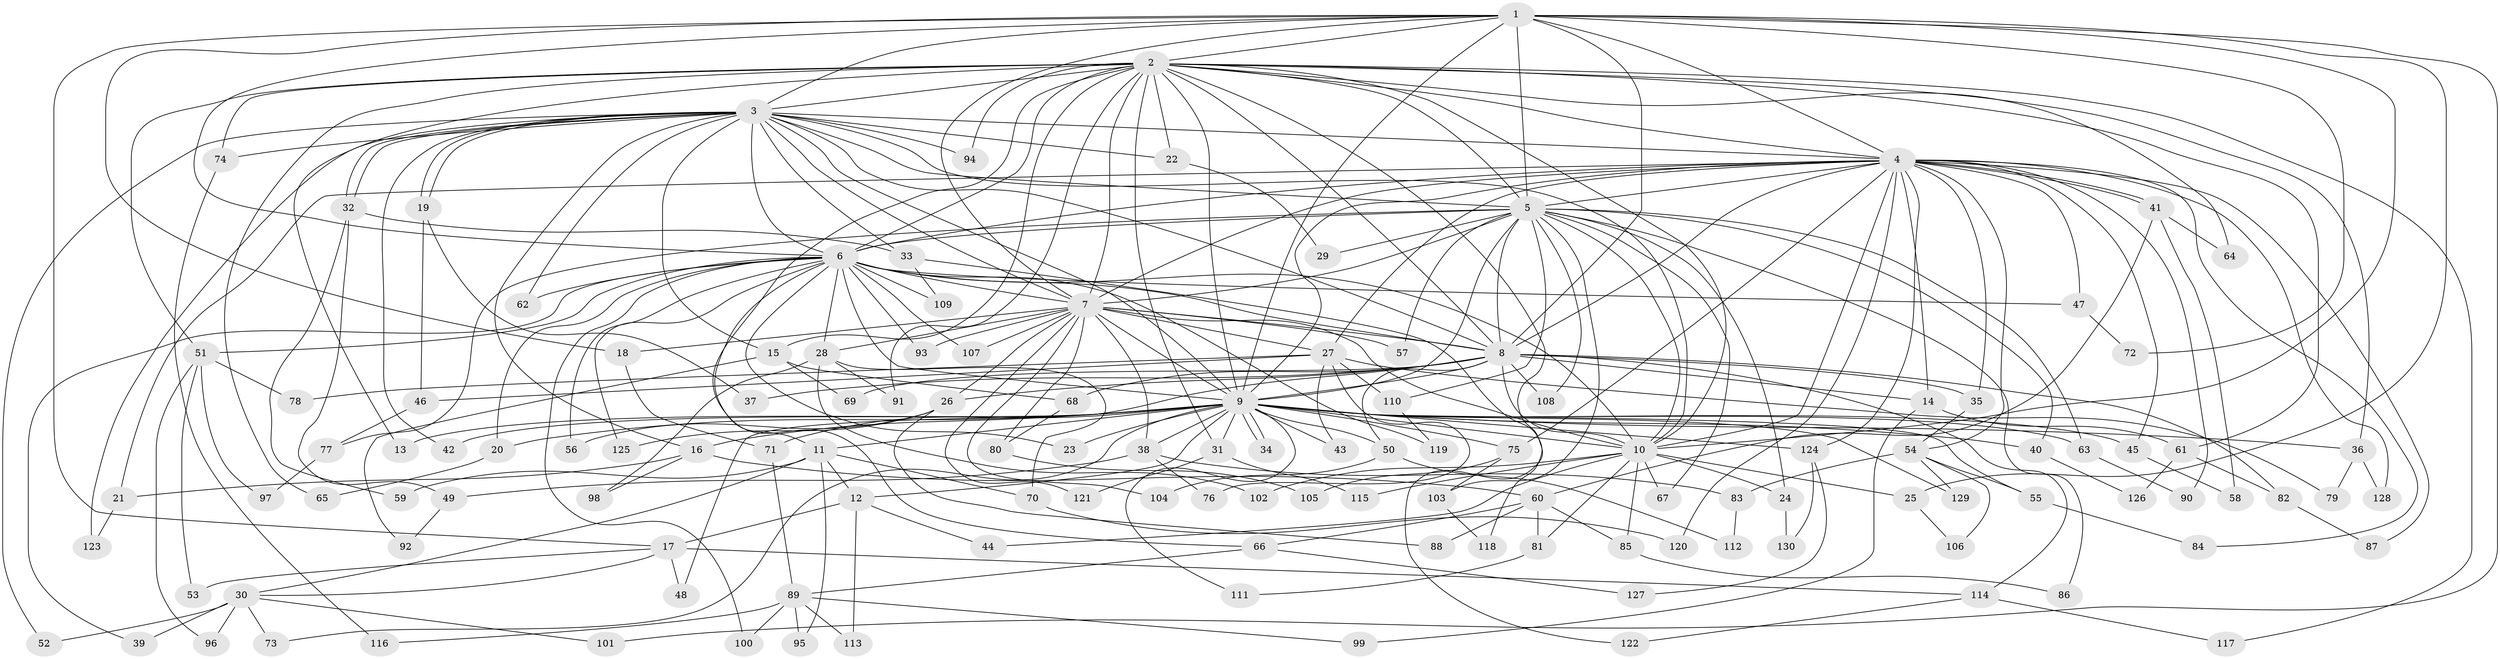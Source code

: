 // Generated by graph-tools (version 1.1) at 2025/25/03/09/25 03:25:39]
// undirected, 130 vertices, 285 edges
graph export_dot {
graph [start="1"]
  node [color=gray90,style=filled];
  1;
  2;
  3;
  4;
  5;
  6;
  7;
  8;
  9;
  10;
  11;
  12;
  13;
  14;
  15;
  16;
  17;
  18;
  19;
  20;
  21;
  22;
  23;
  24;
  25;
  26;
  27;
  28;
  29;
  30;
  31;
  32;
  33;
  34;
  35;
  36;
  37;
  38;
  39;
  40;
  41;
  42;
  43;
  44;
  45;
  46;
  47;
  48;
  49;
  50;
  51;
  52;
  53;
  54;
  55;
  56;
  57;
  58;
  59;
  60;
  61;
  62;
  63;
  64;
  65;
  66;
  67;
  68;
  69;
  70;
  71;
  72;
  73;
  74;
  75;
  76;
  77;
  78;
  79;
  80;
  81;
  82;
  83;
  84;
  85;
  86;
  87;
  88;
  89;
  90;
  91;
  92;
  93;
  94;
  95;
  96;
  97;
  98;
  99;
  100;
  101;
  102;
  103;
  104;
  105;
  106;
  107;
  108;
  109;
  110;
  111;
  112;
  113;
  114;
  115;
  116;
  117;
  118;
  119;
  120;
  121;
  122;
  123;
  124;
  125;
  126;
  127;
  128;
  129;
  130;
  1 -- 2;
  1 -- 3;
  1 -- 4;
  1 -- 5;
  1 -- 6;
  1 -- 7;
  1 -- 8;
  1 -- 9;
  1 -- 10;
  1 -- 17;
  1 -- 18;
  1 -- 25;
  1 -- 72;
  1 -- 101;
  2 -- 3;
  2 -- 4;
  2 -- 5;
  2 -- 6;
  2 -- 7;
  2 -- 8;
  2 -- 9;
  2 -- 10;
  2 -- 13;
  2 -- 15;
  2 -- 22;
  2 -- 31;
  2 -- 36;
  2 -- 51;
  2 -- 61;
  2 -- 64;
  2 -- 65;
  2 -- 66;
  2 -- 74;
  2 -- 91;
  2 -- 94;
  2 -- 117;
  2 -- 122;
  3 -- 4;
  3 -- 5;
  3 -- 6;
  3 -- 7;
  3 -- 8;
  3 -- 9;
  3 -- 10;
  3 -- 15;
  3 -- 16;
  3 -- 19;
  3 -- 19;
  3 -- 22;
  3 -- 32;
  3 -- 32;
  3 -- 33;
  3 -- 42;
  3 -- 52;
  3 -- 62;
  3 -- 74;
  3 -- 94;
  3 -- 123;
  4 -- 5;
  4 -- 6;
  4 -- 7;
  4 -- 8;
  4 -- 9;
  4 -- 10;
  4 -- 14;
  4 -- 21;
  4 -- 27;
  4 -- 35;
  4 -- 41;
  4 -- 41;
  4 -- 45;
  4 -- 47;
  4 -- 54;
  4 -- 75;
  4 -- 84;
  4 -- 87;
  4 -- 90;
  4 -- 120;
  4 -- 124;
  4 -- 128;
  5 -- 6;
  5 -- 7;
  5 -- 8;
  5 -- 9;
  5 -- 10;
  5 -- 24;
  5 -- 29;
  5 -- 40;
  5 -- 57;
  5 -- 63;
  5 -- 67;
  5 -- 77;
  5 -- 86;
  5 -- 103;
  5 -- 108;
  5 -- 110;
  6 -- 7;
  6 -- 8;
  6 -- 9;
  6 -- 10;
  6 -- 11;
  6 -- 20;
  6 -- 23;
  6 -- 28;
  6 -- 39;
  6 -- 47;
  6 -- 51;
  6 -- 56;
  6 -- 62;
  6 -- 93;
  6 -- 100;
  6 -- 107;
  6 -- 109;
  6 -- 119;
  6 -- 125;
  7 -- 8;
  7 -- 9;
  7 -- 10;
  7 -- 18;
  7 -- 26;
  7 -- 27;
  7 -- 28;
  7 -- 38;
  7 -- 57;
  7 -- 80;
  7 -- 93;
  7 -- 104;
  7 -- 107;
  7 -- 121;
  8 -- 9;
  8 -- 10;
  8 -- 14;
  8 -- 26;
  8 -- 35;
  8 -- 37;
  8 -- 48;
  8 -- 50;
  8 -- 68;
  8 -- 69;
  8 -- 82;
  8 -- 108;
  8 -- 114;
  9 -- 10;
  9 -- 11;
  9 -- 12;
  9 -- 13;
  9 -- 16;
  9 -- 20;
  9 -- 23;
  9 -- 31;
  9 -- 34;
  9 -- 34;
  9 -- 36;
  9 -- 38;
  9 -- 40;
  9 -- 42;
  9 -- 43;
  9 -- 45;
  9 -- 50;
  9 -- 55;
  9 -- 63;
  9 -- 71;
  9 -- 73;
  9 -- 75;
  9 -- 111;
  9 -- 124;
  9 -- 129;
  10 -- 24;
  10 -- 25;
  10 -- 44;
  10 -- 67;
  10 -- 81;
  10 -- 85;
  10 -- 102;
  10 -- 115;
  11 -- 12;
  11 -- 30;
  11 -- 59;
  11 -- 70;
  11 -- 95;
  12 -- 17;
  12 -- 44;
  12 -- 113;
  14 -- 61;
  14 -- 99;
  15 -- 68;
  15 -- 69;
  15 -- 92;
  16 -- 21;
  16 -- 60;
  16 -- 98;
  17 -- 30;
  17 -- 48;
  17 -- 53;
  17 -- 114;
  18 -- 71;
  19 -- 37;
  19 -- 46;
  20 -- 65;
  21 -- 123;
  22 -- 29;
  24 -- 130;
  25 -- 106;
  26 -- 56;
  26 -- 88;
  26 -- 125;
  27 -- 43;
  27 -- 46;
  27 -- 76;
  27 -- 78;
  27 -- 79;
  27 -- 110;
  28 -- 70;
  28 -- 91;
  28 -- 98;
  28 -- 102;
  30 -- 39;
  30 -- 52;
  30 -- 73;
  30 -- 96;
  30 -- 101;
  31 -- 115;
  31 -- 121;
  32 -- 33;
  32 -- 49;
  32 -- 59;
  33 -- 109;
  33 -- 118;
  35 -- 54;
  36 -- 79;
  36 -- 128;
  38 -- 49;
  38 -- 76;
  38 -- 83;
  40 -- 126;
  41 -- 58;
  41 -- 60;
  41 -- 64;
  45 -- 58;
  46 -- 77;
  47 -- 72;
  49 -- 92;
  50 -- 104;
  50 -- 112;
  51 -- 53;
  51 -- 78;
  51 -- 96;
  51 -- 97;
  54 -- 55;
  54 -- 83;
  54 -- 106;
  54 -- 129;
  55 -- 84;
  60 -- 66;
  60 -- 81;
  60 -- 85;
  60 -- 88;
  61 -- 82;
  61 -- 126;
  63 -- 90;
  66 -- 89;
  66 -- 127;
  68 -- 80;
  70 -- 120;
  71 -- 89;
  74 -- 116;
  75 -- 103;
  75 -- 105;
  77 -- 97;
  80 -- 105;
  81 -- 111;
  82 -- 87;
  83 -- 112;
  85 -- 86;
  89 -- 95;
  89 -- 99;
  89 -- 100;
  89 -- 113;
  89 -- 116;
  103 -- 118;
  110 -- 119;
  114 -- 117;
  114 -- 122;
  124 -- 127;
  124 -- 130;
}
